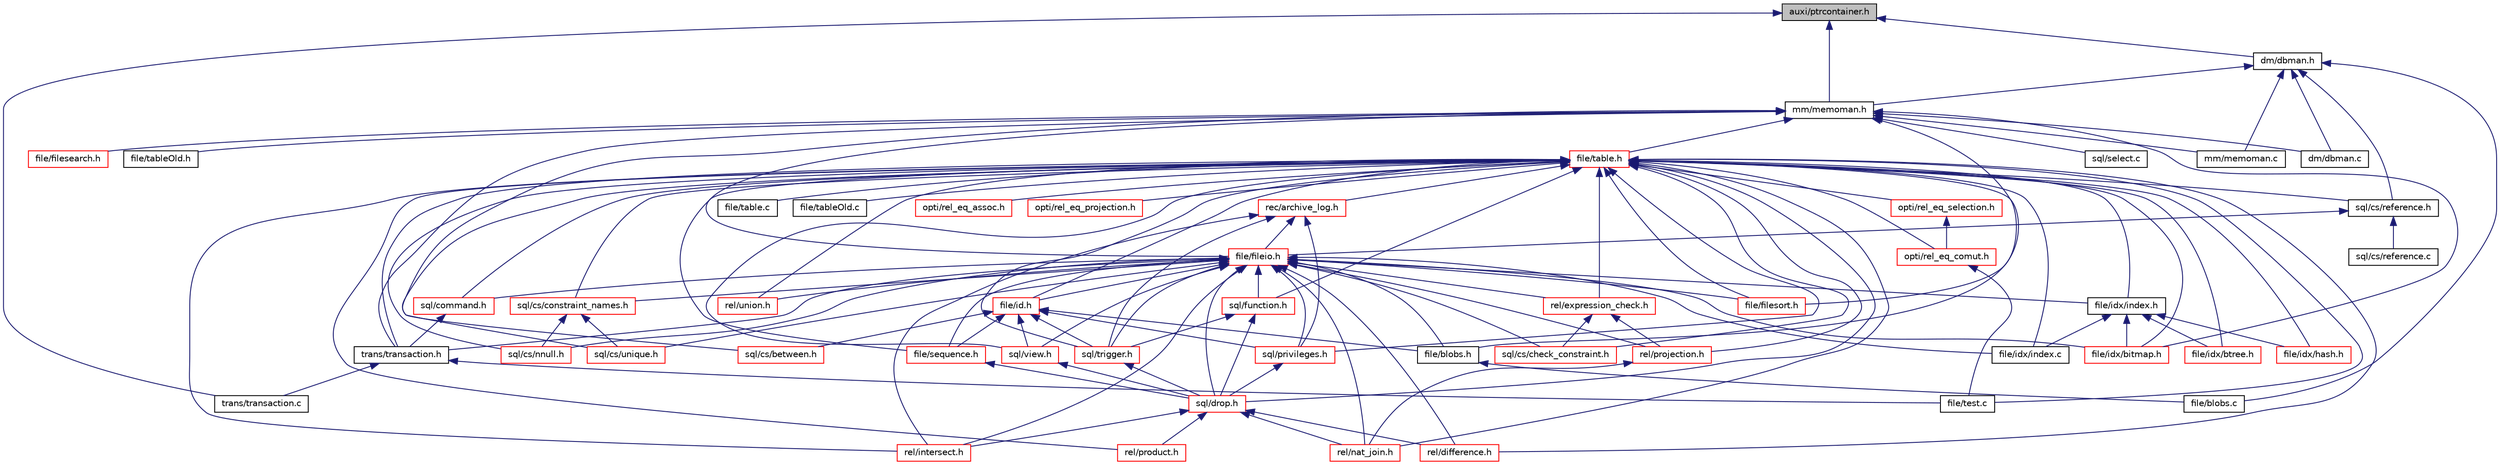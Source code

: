digraph "auxi/ptrcontainer.h"
{
 // LATEX_PDF_SIZE
  bgcolor="transparent";
  edge [fontname="Helvetica",fontsize="10",labelfontname="Helvetica",labelfontsize="10"];
  node [fontname="Helvetica",fontsize="10",shape=record];
  Node1 [label="auxi/ptrcontainer.h",height=0.2,width=0.4,color="black", fillcolor="grey75", style="filled", fontcolor="black",tooltip=" "];
  Node1 -> Node2 [dir="back",color="midnightblue",fontsize="10",style="solid",fontname="Helvetica"];
  Node2 [label="dm/dbman.h",height=0.2,width=0.4,color="black",URL="$dbman_8h.html",tooltip=" "];
  Node2 -> Node3 [dir="back",color="midnightblue",fontsize="10",style="solid",fontname="Helvetica"];
  Node3 [label="dm/dbman.c",height=0.2,width=0.4,color="black",URL="$dbman_8c.html",tooltip=" "];
  Node2 -> Node4 [dir="back",color="midnightblue",fontsize="10",style="solid",fontname="Helvetica"];
  Node4 [label="mm/memoman.h",height=0.2,width=0.4,color="black",URL="$memoman_8h.html",tooltip=" "];
  Node4 -> Node3 [dir="back",color="midnightblue",fontsize="10",style="solid",fontname="Helvetica"];
  Node4 -> Node5 [dir="back",color="midnightblue",fontsize="10",style="solid",fontname="Helvetica"];
  Node5 [label="mm/memoman.c",height=0.2,width=0.4,color="black",URL="$memoman_8c.html",tooltip=" "];
  Node4 -> Node6 [dir="back",color="midnightblue",fontsize="10",style="solid",fontname="Helvetica"];
  Node6 [label="file/table.h",height=0.2,width=0.4,color="red",URL="$table_8h.html",tooltip=" "];
  Node6 -> Node7 [dir="back",color="midnightblue",fontsize="10",style="solid",fontname="Helvetica"];
  Node7 [label="file/blobs.h",height=0.2,width=0.4,color="black",URL="$blobs_8h.html",tooltip=" "];
  Node7 -> Node8 [dir="back",color="midnightblue",fontsize="10",style="solid",fontname="Helvetica"];
  Node8 [label="file/blobs.c",height=0.2,width=0.4,color="black",URL="$blobs_8c.html",tooltip=" "];
  Node6 -> Node9 [dir="back",color="midnightblue",fontsize="10",style="solid",fontname="Helvetica"];
  Node9 [label="sql/cs/reference.h",height=0.2,width=0.4,color="black",URL="$reference_8h.html",tooltip=" "];
  Node9 -> Node10 [dir="back",color="midnightblue",fontsize="10",style="solid",fontname="Helvetica"];
  Node10 [label="file/fileio.h",height=0.2,width=0.4,color="red",URL="$fileio_8h.html",tooltip=" "];
  Node10 -> Node7 [dir="back",color="midnightblue",fontsize="10",style="solid",fontname="Helvetica"];
  Node10 -> Node11 [dir="back",color="midnightblue",fontsize="10",style="solid",fontname="Helvetica"];
  Node11 [label="file/id.h",height=0.2,width=0.4,color="red",URL="$id_8h.html",tooltip=" "];
  Node11 -> Node7 [dir="back",color="midnightblue",fontsize="10",style="solid",fontname="Helvetica"];
  Node11 -> Node54 [dir="back",color="midnightblue",fontsize="10",style="solid",fontname="Helvetica"];
  Node54 [label="file/sequence.h",height=0.2,width=0.4,color="red",URL="$sequence_8h.html",tooltip=" "];
  Node54 -> Node30 [dir="back",color="midnightblue",fontsize="10",style="solid",fontname="Helvetica"];
  Node30 [label="sql/drop.h",height=0.2,width=0.4,color="red",URL="$drop_8h.html",tooltip=" "];
  Node30 -> Node32 [dir="back",color="midnightblue",fontsize="10",style="solid",fontname="Helvetica"];
  Node32 [label="rel/difference.h",height=0.2,width=0.4,color="red",URL="$difference_8h.html",tooltip=" "];
  Node30 -> Node34 [dir="back",color="midnightblue",fontsize="10",style="solid",fontname="Helvetica"];
  Node34 [label="rel/intersect.h",height=0.2,width=0.4,color="red",URL="$intersect_8h.html",tooltip=" "];
  Node30 -> Node36 [dir="back",color="midnightblue",fontsize="10",style="solid",fontname="Helvetica"];
  Node36 [label="rel/nat_join.h",height=0.2,width=0.4,color="red",URL="$nat__join_8h.html",tooltip=" "];
  Node30 -> Node38 [dir="back",color="midnightblue",fontsize="10",style="solid",fontname="Helvetica"];
  Node38 [label="rel/product.h",height=0.2,width=0.4,color="red",URL="$product_8h.html",tooltip=" "];
  Node11 -> Node56 [dir="back",color="midnightblue",fontsize="10",style="solid",fontname="Helvetica"];
  Node56 [label="sql/cs/between.h",height=0.2,width=0.4,color="red",URL="$between_8h.html",tooltip=" "];
  Node11 -> Node58 [dir="back",color="midnightblue",fontsize="10",style="solid",fontname="Helvetica"];
  Node58 [label="sql/view.h",height=0.2,width=0.4,color="red",URL="$view_8h.html",tooltip=" "];
  Node58 -> Node30 [dir="back",color="midnightblue",fontsize="10",style="solid",fontname="Helvetica"];
  Node11 -> Node29 [dir="back",color="midnightblue",fontsize="10",style="solid",fontname="Helvetica"];
  Node29 [label="sql/trigger.h",height=0.2,width=0.4,color="red",URL="$trigger_8h.html",tooltip=" "];
  Node29 -> Node30 [dir="back",color="midnightblue",fontsize="10",style="solid",fontname="Helvetica"];
  Node11 -> Node62 [dir="back",color="midnightblue",fontsize="10",style="solid",fontname="Helvetica"];
  Node62 [label="sql/privileges.h",height=0.2,width=0.4,color="red",URL="$privileges_8h.html",tooltip=" "];
  Node62 -> Node30 [dir="back",color="midnightblue",fontsize="10",style="solid",fontname="Helvetica"];
  Node10 -> Node18 [dir="back",color="midnightblue",fontsize="10",style="solid",fontname="Helvetica"];
  Node18 [label="file/filesort.h",height=0.2,width=0.4,color="red",URL="$filesort_8h.html",tooltip=" "];
  Node10 -> Node54 [dir="back",color="midnightblue",fontsize="10",style="solid",fontname="Helvetica"];
  Node10 -> Node25 [dir="back",color="midnightblue",fontsize="10",style="solid",fontname="Helvetica"];
  Node25 [label="sql/command.h",height=0.2,width=0.4,color="red",URL="$command_8h.html",tooltip=" "];
  Node25 -> Node26 [dir="back",color="midnightblue",fontsize="10",style="solid",fontname="Helvetica"];
  Node26 [label="trans/transaction.h",height=0.2,width=0.4,color="black",URL="$transaction_8h.html",tooltip=" "];
  Node26 -> Node23 [dir="back",color="midnightblue",fontsize="10",style="solid",fontname="Helvetica"];
  Node23 [label="file/test.c",height=0.2,width=0.4,color="black",URL="$file_2test_8c.html",tooltip=" "];
  Node26 -> Node27 [dir="back",color="midnightblue",fontsize="10",style="solid",fontname="Helvetica"];
  Node27 [label="trans/transaction.c",height=0.2,width=0.4,color="black",URL="$transaction_8c.html",tooltip=" "];
  Node10 -> Node65 [dir="back",color="midnightblue",fontsize="10",style="solid",fontname="Helvetica"];
  Node65 [label="rel/expression_check.h",height=0.2,width=0.4,color="red",URL="$expression__check_8h.html",tooltip=" "];
  Node65 -> Node66 [dir="back",color="midnightblue",fontsize="10",style="solid",fontname="Helvetica"];
  Node66 [label="sql/cs/check_constraint.h",height=0.2,width=0.4,color="red",URL="$check__constraint_8h.html",tooltip=" "];
  Node65 -> Node67 [dir="back",color="midnightblue",fontsize="10",style="solid",fontname="Helvetica"];
  Node67 [label="rel/projection.h",height=0.2,width=0.4,color="red",URL="$projection_8h.html",tooltip=" "];
  Node67 -> Node36 [dir="back",color="midnightblue",fontsize="10",style="solid",fontname="Helvetica"];
  Node10 -> Node26 [dir="back",color="midnightblue",fontsize="10",style="solid",fontname="Helvetica"];
  Node10 -> Node45 [dir="back",color="midnightblue",fontsize="10",style="solid",fontname="Helvetica"];
  Node45 [label="file/idx/index.h",height=0.2,width=0.4,color="black",URL="$index_8h.html",tooltip=" "];
  Node45 -> Node46 [dir="back",color="midnightblue",fontsize="10",style="solid",fontname="Helvetica"];
  Node46 [label="file/idx/bitmap.h",height=0.2,width=0.4,color="red",URL="$bitmap_8h.html",tooltip=" "];
  Node45 -> Node48 [dir="back",color="midnightblue",fontsize="10",style="solid",fontname="Helvetica"];
  Node48 [label="file/idx/btree.h",height=0.2,width=0.4,color="red",URL="$btree_8h.html",tooltip=" "];
  Node45 -> Node50 [dir="back",color="midnightblue",fontsize="10",style="solid",fontname="Helvetica"];
  Node50 [label="file/idx/hash.h",height=0.2,width=0.4,color="red",URL="$hash_8h.html",tooltip=" "];
  Node45 -> Node52 [dir="back",color="midnightblue",fontsize="10",style="solid",fontname="Helvetica"];
  Node52 [label="file/idx/index.c",height=0.2,width=0.4,color="black",URL="$index_8c.html",tooltip=" "];
  Node10 -> Node46 [dir="back",color="midnightblue",fontsize="10",style="solid",fontname="Helvetica"];
  Node10 -> Node52 [dir="back",color="midnightblue",fontsize="10",style="solid",fontname="Helvetica"];
  Node10 -> Node66 [dir="back",color="midnightblue",fontsize="10",style="solid",fontname="Helvetica"];
  Node10 -> Node30 [dir="back",color="midnightblue",fontsize="10",style="solid",fontname="Helvetica"];
  Node10 -> Node58 [dir="back",color="midnightblue",fontsize="10",style="solid",fontname="Helvetica"];
  Node10 -> Node29 [dir="back",color="midnightblue",fontsize="10",style="solid",fontname="Helvetica"];
  Node10 -> Node72 [dir="back",color="midnightblue",fontsize="10",style="solid",fontname="Helvetica"];
  Node72 [label="sql/function.h",height=0.2,width=0.4,color="red",URL="$function_8h.html",tooltip=" "];
  Node72 -> Node29 [dir="back",color="midnightblue",fontsize="10",style="solid",fontname="Helvetica"];
  Node72 -> Node30 [dir="back",color="midnightblue",fontsize="10",style="solid",fontname="Helvetica"];
  Node10 -> Node62 [dir="back",color="midnightblue",fontsize="10",style="solid",fontname="Helvetica"];
  Node10 -> Node74 [dir="back",color="midnightblue",fontsize="10",style="solid",fontname="Helvetica"];
  Node74 [label="sql/cs/constraint_names.h",height=0.2,width=0.4,color="red",URL="$constraint__names_8h.html",tooltip=" "];
  Node74 -> Node76 [dir="back",color="midnightblue",fontsize="10",style="solid",fontname="Helvetica"];
  Node76 [label="sql/cs/nnull.h",height=0.2,width=0.4,color="red",URL="$nnull_8h.html",tooltip=" "];
  Node74 -> Node78 [dir="back",color="midnightblue",fontsize="10",style="solid",fontname="Helvetica"];
  Node78 [label="sql/cs/unique.h",height=0.2,width=0.4,color="red",URL="$unique_8h.html",tooltip=" "];
  Node10 -> Node76 [dir="back",color="midnightblue",fontsize="10",style="solid",fontname="Helvetica"];
  Node10 -> Node78 [dir="back",color="midnightblue",fontsize="10",style="solid",fontname="Helvetica"];
  Node10 -> Node67 [dir="back",color="midnightblue",fontsize="10",style="solid",fontname="Helvetica"];
  Node10 -> Node32 [dir="back",color="midnightblue",fontsize="10",style="solid",fontname="Helvetica"];
  Node10 -> Node34 [dir="back",color="midnightblue",fontsize="10",style="solid",fontname="Helvetica"];
  Node10 -> Node36 [dir="back",color="midnightblue",fontsize="10",style="solid",fontname="Helvetica"];
  Node10 -> Node80 [dir="back",color="midnightblue",fontsize="10",style="solid",fontname="Helvetica"];
  Node80 [label="rel/union.h",height=0.2,width=0.4,color="red",URL="$union_8h.html",tooltip=" "];
  Node9 -> Node82 [dir="back",color="midnightblue",fontsize="10",style="solid",fontname="Helvetica"];
  Node82 [label="sql/cs/reference.c",height=0.2,width=0.4,color="black",URL="$reference_8c.html",tooltip=" "];
  Node6 -> Node11 [dir="back",color="midnightblue",fontsize="10",style="solid",fontname="Helvetica"];
  Node6 -> Node83 [dir="back",color="midnightblue",fontsize="10",style="solid",fontname="Helvetica"];
  Node83 [label="rec/archive_log.h",height=0.2,width=0.4,color="red",URL="$archive__log_8h.html",tooltip=" "];
  Node83 -> Node10 [dir="back",color="midnightblue",fontsize="10",style="solid",fontname="Helvetica"];
  Node83 -> Node29 [dir="back",color="midnightblue",fontsize="10",style="solid",fontname="Helvetica"];
  Node83 -> Node62 [dir="back",color="midnightblue",fontsize="10",style="solid",fontname="Helvetica"];
  Node83 -> Node34 [dir="back",color="midnightblue",fontsize="10",style="solid",fontname="Helvetica"];
  Node6 -> Node18 [dir="back",color="midnightblue",fontsize="10",style="solid",fontname="Helvetica"];
  Node6 -> Node54 [dir="back",color="midnightblue",fontsize="10",style="solid",fontname="Helvetica"];
  Node6 -> Node85 [dir="back",color="midnightblue",fontsize="10",style="solid",fontname="Helvetica"];
  Node85 [label="file/table.c",height=0.2,width=0.4,color="black",URL="$table_8c.html",tooltip=" "];
  Node6 -> Node86 [dir="back",color="midnightblue",fontsize="10",style="solid",fontname="Helvetica"];
  Node86 [label="file/tableOld.c",height=0.2,width=0.4,color="black",URL="$tableOld_8c.html",tooltip=" "];
  Node6 -> Node25 [dir="back",color="midnightblue",fontsize="10",style="solid",fontname="Helvetica"];
  Node6 -> Node65 [dir="back",color="midnightblue",fontsize="10",style="solid",fontname="Helvetica"];
  Node6 -> Node26 [dir="back",color="midnightblue",fontsize="10",style="solid",fontname="Helvetica"];
  Node6 -> Node23 [dir="back",color="midnightblue",fontsize="10",style="solid",fontname="Helvetica"];
  Node6 -> Node87 [dir="back",color="midnightblue",fontsize="10",style="solid",fontname="Helvetica"];
  Node87 [label="opti/rel_eq_comut.h",height=0.2,width=0.4,color="red",URL="$rel__eq__comut_8h.html",tooltip=" "];
  Node87 -> Node23 [dir="back",color="midnightblue",fontsize="10",style="solid",fontname="Helvetica"];
  Node6 -> Node89 [dir="back",color="midnightblue",fontsize="10",style="solid",fontname="Helvetica"];
  Node89 [label="opti/rel_eq_selection.h",height=0.2,width=0.4,color="red",URL="$rel__eq__selection_8h.html",tooltip=" "];
  Node89 -> Node87 [dir="back",color="midnightblue",fontsize="10",style="solid",fontname="Helvetica"];
  Node6 -> Node45 [dir="back",color="midnightblue",fontsize="10",style="solid",fontname="Helvetica"];
  Node6 -> Node46 [dir="back",color="midnightblue",fontsize="10",style="solid",fontname="Helvetica"];
  Node6 -> Node48 [dir="back",color="midnightblue",fontsize="10",style="solid",fontname="Helvetica"];
  Node6 -> Node50 [dir="back",color="midnightblue",fontsize="10",style="solid",fontname="Helvetica"];
  Node6 -> Node52 [dir="back",color="midnightblue",fontsize="10",style="solid",fontname="Helvetica"];
  Node6 -> Node66 [dir="back",color="midnightblue",fontsize="10",style="solid",fontname="Helvetica"];
  Node6 -> Node30 [dir="back",color="midnightblue",fontsize="10",style="solid",fontname="Helvetica"];
  Node6 -> Node58 [dir="back",color="midnightblue",fontsize="10",style="solid",fontname="Helvetica"];
  Node6 -> Node29 [dir="back",color="midnightblue",fontsize="10",style="solid",fontname="Helvetica"];
  Node6 -> Node72 [dir="back",color="midnightblue",fontsize="10",style="solid",fontname="Helvetica"];
  Node6 -> Node62 [dir="back",color="midnightblue",fontsize="10",style="solid",fontname="Helvetica"];
  Node6 -> Node74 [dir="back",color="midnightblue",fontsize="10",style="solid",fontname="Helvetica"];
  Node6 -> Node76 [dir="back",color="midnightblue",fontsize="10",style="solid",fontname="Helvetica"];
  Node6 -> Node78 [dir="back",color="midnightblue",fontsize="10",style="solid",fontname="Helvetica"];
  Node6 -> Node91 [dir="back",color="midnightblue",fontsize="10",style="solid",fontname="Helvetica"];
  Node91 [label="opti/rel_eq_assoc.h",height=0.2,width=0.4,color="red",URL="$rel__eq__assoc_8h.html",tooltip=" "];
  Node6 -> Node93 [dir="back",color="midnightblue",fontsize="10",style="solid",fontname="Helvetica"];
  Node93 [label="opti/rel_eq_projection.h",height=0.2,width=0.4,color="red",URL="$rel__eq__projection_8h.html",tooltip=" "];
  Node6 -> Node67 [dir="back",color="midnightblue",fontsize="10",style="solid",fontname="Helvetica"];
  Node6 -> Node32 [dir="back",color="midnightblue",fontsize="10",style="solid",fontname="Helvetica"];
  Node6 -> Node34 [dir="back",color="midnightblue",fontsize="10",style="solid",fontname="Helvetica"];
  Node6 -> Node36 [dir="back",color="midnightblue",fontsize="10",style="solid",fontname="Helvetica"];
  Node6 -> Node38 [dir="back",color="midnightblue",fontsize="10",style="solid",fontname="Helvetica"];
  Node6 -> Node80 [dir="back",color="midnightblue",fontsize="10",style="solid",fontname="Helvetica"];
  Node4 -> Node10 [dir="back",color="midnightblue",fontsize="10",style="solid",fontname="Helvetica"];
  Node4 -> Node14 [dir="back",color="midnightblue",fontsize="10",style="solid",fontname="Helvetica"];
  Node14 [label="file/filesearch.h",height=0.2,width=0.4,color="red",URL="$filesearch_8h.html",tooltip=" "];
  Node4 -> Node18 [dir="back",color="midnightblue",fontsize="10",style="solid",fontname="Helvetica"];
  Node4 -> Node95 [dir="back",color="midnightblue",fontsize="10",style="solid",fontname="Helvetica"];
  Node95 [label="file/tableOld.h",height=0.2,width=0.4,color="black",URL="$tableOld_8h.html",tooltip=" "];
  Node4 -> Node26 [dir="back",color="midnightblue",fontsize="10",style="solid",fontname="Helvetica"];
  Node4 -> Node46 [dir="back",color="midnightblue",fontsize="10",style="solid",fontname="Helvetica"];
  Node4 -> Node56 [dir="back",color="midnightblue",fontsize="10",style="solid",fontname="Helvetica"];
  Node4 -> Node21 [dir="back",color="midnightblue",fontsize="10",style="solid",fontname="Helvetica"];
  Node21 [label="sql/select.c",height=0.2,width=0.4,color="black",URL="$select_8c.html",tooltip=" "];
  Node2 -> Node5 [dir="back",color="midnightblue",fontsize="10",style="solid",fontname="Helvetica"];
  Node2 -> Node8 [dir="back",color="midnightblue",fontsize="10",style="solid",fontname="Helvetica"];
  Node2 -> Node9 [dir="back",color="midnightblue",fontsize="10",style="solid",fontname="Helvetica"];
  Node1 -> Node4 [dir="back",color="midnightblue",fontsize="10",style="solid",fontname="Helvetica"];
  Node1 -> Node27 [dir="back",color="midnightblue",fontsize="10",style="solid",fontname="Helvetica"];
}
